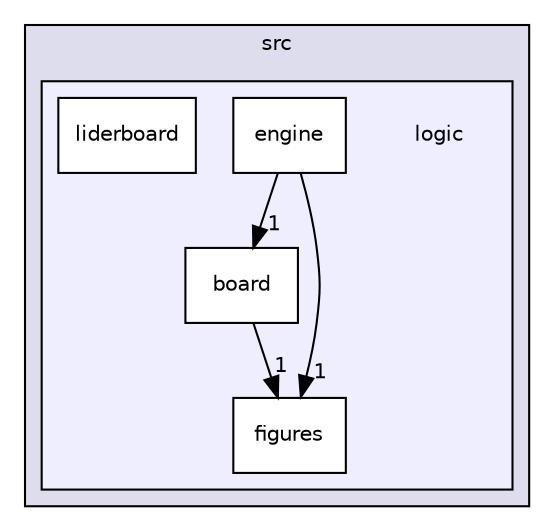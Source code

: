 digraph "src/logic" {
  bgcolor=transparent;
  compound=true
  node [ fontsize="10", fontname="Helvetica"];
  edge [ labelfontsize="10", labelfontname="Helvetica"];
  subgraph clusterdir_68267d1309a1af8e8297ef4c3efbcdba {
    graph [ bgcolor="#ddddee", pencolor="black", label="src" fontname="Helvetica", fontsize="10", URL="dir_68267d1309a1af8e8297ef4c3efbcdba.html"]
  subgraph clusterdir_3d2e4578fe4cc3b7fa6177047437af5b {
    graph [ bgcolor="#eeeeff", pencolor="black", label="" URL="dir_3d2e4578fe4cc3b7fa6177047437af5b.html"];
    dir_3d2e4578fe4cc3b7fa6177047437af5b [shape=plaintext label="logic"];
  dir_3fe8709595e6aa4a2880a9796bda37c6 [shape=box label="board" fillcolor="white" style="filled" URL="dir_3fe8709595e6aa4a2880a9796bda37c6.html"];
  dir_677b3613deff3cf9cb988b406ac50453 [shape=box label="engine" fillcolor="white" style="filled" URL="dir_677b3613deff3cf9cb988b406ac50453.html"];
  dir_f85fa5b410c455b12b1c74d094257128 [shape=box label="figures" fillcolor="white" style="filled" URL="dir_f85fa5b410c455b12b1c74d094257128.html"];
  dir_0a6071dbf00136e15e27a7f4c18cbb7d [shape=box label="liderboard" fillcolor="white" style="filled" URL="dir_0a6071dbf00136e15e27a7f4c18cbb7d.html"];
  }
  }
  dir_677b3613deff3cf9cb988b406ac50453->dir_3fe8709595e6aa4a2880a9796bda37c6 [headlabel="1", labeldistance=1.5 headhref="dir_000009_000008.html"];
  dir_677b3613deff3cf9cb988b406ac50453->dir_f85fa5b410c455b12b1c74d094257128 [headlabel="1", labeldistance=1.5 headhref="dir_000009_000010.html"];
  dir_3fe8709595e6aa4a2880a9796bda37c6->dir_f85fa5b410c455b12b1c74d094257128 [headlabel="1", labeldistance=1.5 headhref="dir_000008_000010.html"];
}
